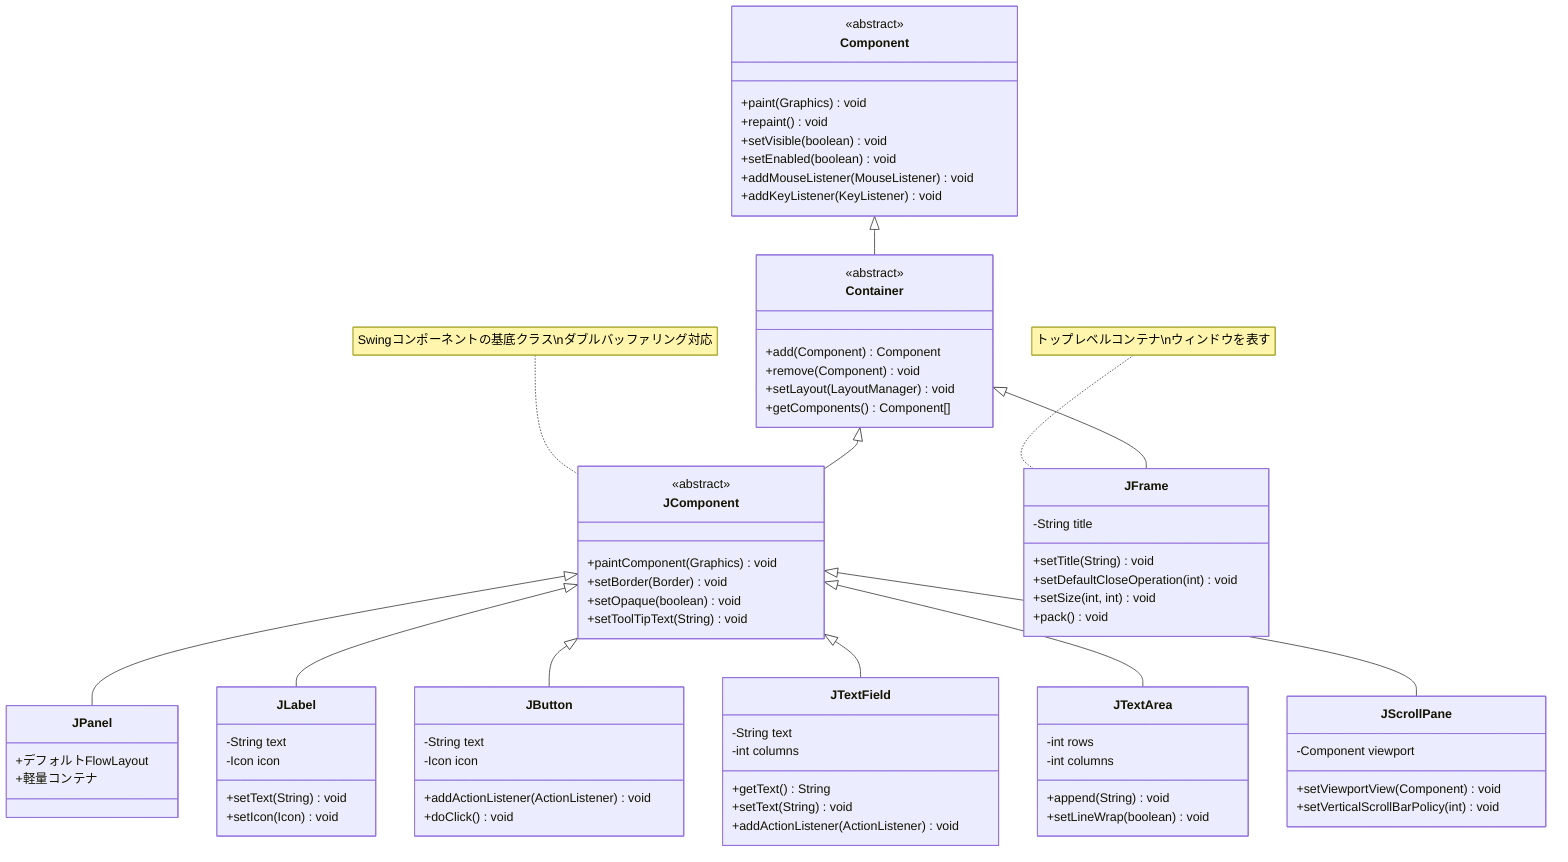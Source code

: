 classDiagram
    class Component {
        <<abstract>>
        +paint(Graphics) void
        +repaint() void
        +setVisible(boolean) void
        +setEnabled(boolean) void
        +addMouseListener(MouseListener) void
        +addKeyListener(KeyListener) void
    }
    
    class Container {
        <<abstract>>
        +add(Component) Component
        +remove(Component) void
        +setLayout(LayoutManager) void
        +getComponents() Component[]
    }
    
    class JComponent {
        <<abstract>>
        +paintComponent(Graphics) void
        +setBorder(Border) void
        +setOpaque(boolean) void
        +setToolTipText(String) void
    }
    
    class JPanel {
        +デフォルトFlowLayout
        +軽量コンテナ
    }
    
    class JLabel {
        -String text
        -Icon icon
        +setText(String) void
        +setIcon(Icon) void
    }
    
    class JButton {
        -String text
        -Icon icon
        +addActionListener(ActionListener) void
        +doClick() void
    }
    
    class JTextField {
        -String text
        -int columns
        +getText() String
        +setText(String) void
        +addActionListener(ActionListener) void
    }
    
    class JTextArea {
        -int rows
        -int columns
        +append(String) void
        +setLineWrap(boolean) void
    }
    
    class JScrollPane {
        -Component viewport
        +setViewportView(Component) void
        +setVerticalScrollBarPolicy(int) void
    }
    
    class JFrame {
        -String title
        +setTitle(String) void
        +setDefaultCloseOperation(int) void
        +setSize(int, int) void
        +pack() void
    }
    
    Component <|-- Container
    Container <|-- JComponent
    Container <|-- JFrame
    JComponent <|-- JPanel
    JComponent <|-- JLabel
    JComponent <|-- JButton
    JComponent <|-- JTextField
    JComponent <|-- JTextArea
    JComponent <|-- JScrollPane
    
    note for JComponent "Swingコンポーネントの基底クラス\nダブルバッファリング対応"
    note for JFrame "トップレベルコンテナ\nウィンドウを表す"